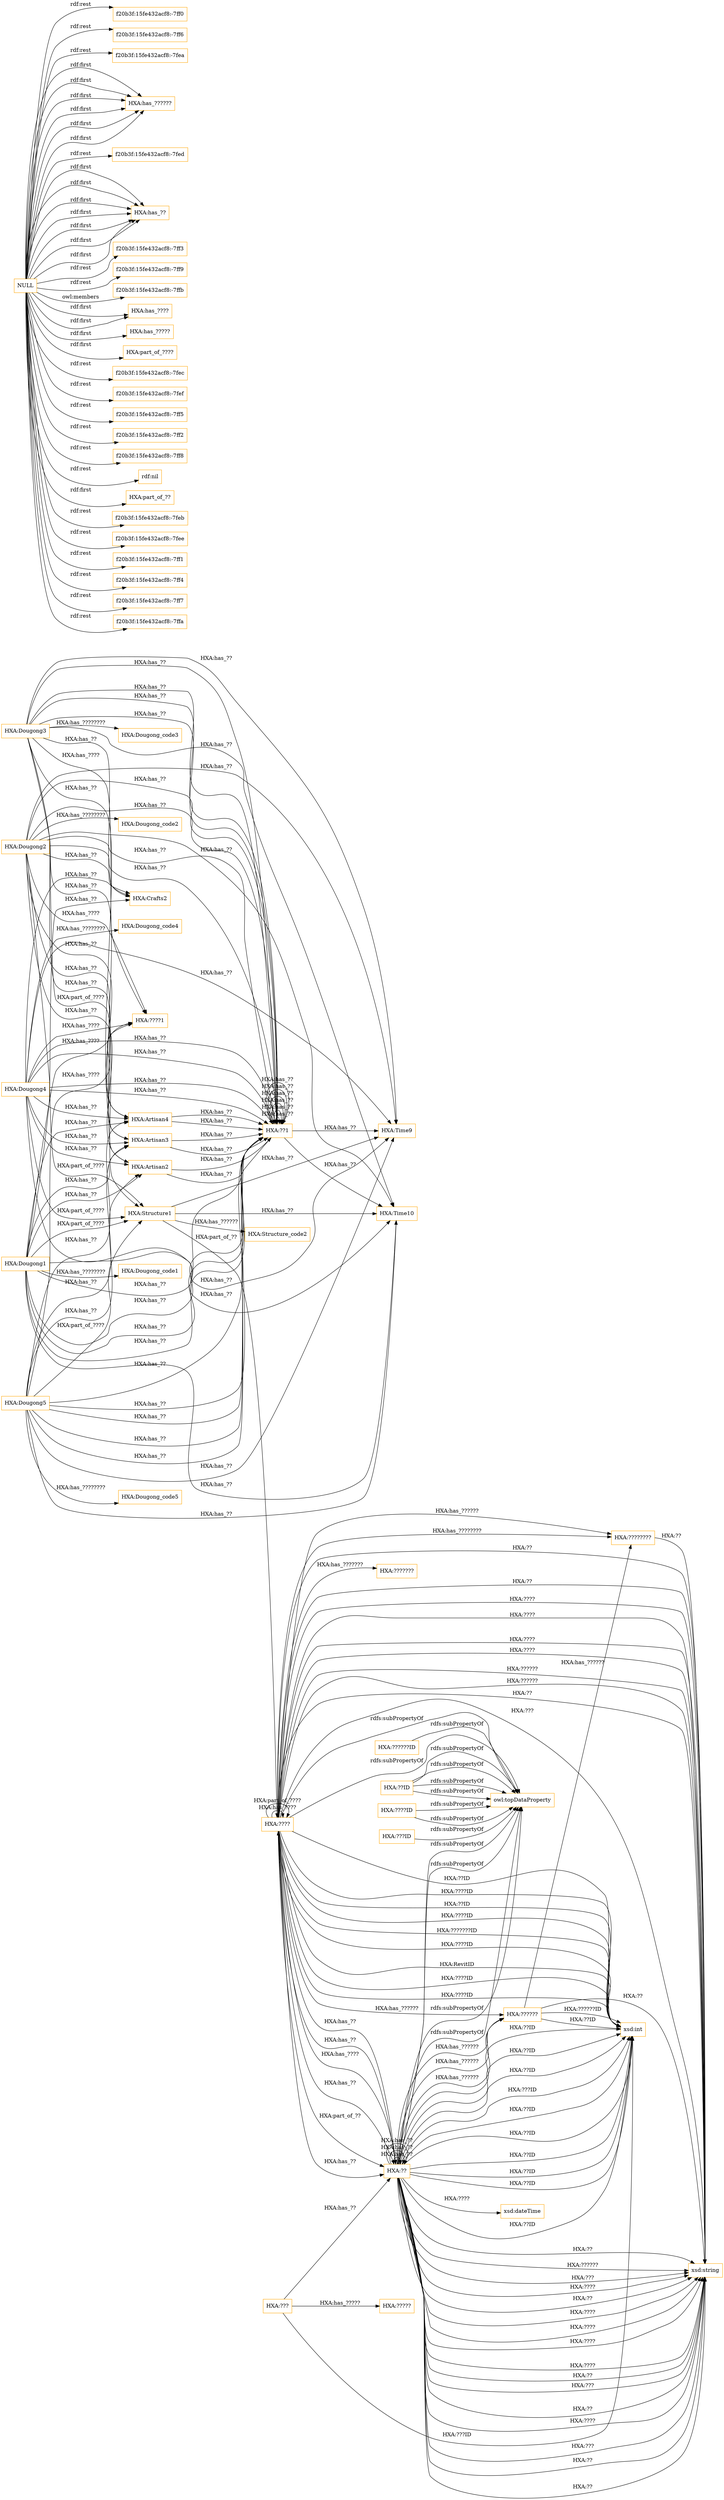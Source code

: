 digraph ar2dtool_diagram { 
rankdir=LR;
size="1501"
node [shape = rectangle, color="orange"]; "HXA:??????" "HXA:????????" "HXA:????" "HXA:??" "HXA:????" "HXA:???????" "HXA:??" "HXA:??????" "HXA:????" "HXA:??" "HXA:??????" "HXA:??" "HXA:???" "HXA:??" "HXA:??????" "HXA:????????" "HXA:??" "HXA:????????" "HXA:??" "HXA:??" "HXA:????" "HXA:????" "HXA:??" "HXA:??????" "HXA:??" "HXA:??" "HXA:?????" "HXA:????" ; /*classes style*/
	"HXA:??" -> "owl:topDataProperty" [ label = "rdfs:subPropertyOf" ];
	"HXA:Structure1" -> "HXA:Time10" [ label = "HXA:has_??" ];
	"HXA:Structure1" -> "HXA:Time9" [ label = "HXA:has_??" ];
	"HXA:Structure1" -> "HXA:????" [ label = "HXA:part_of_??" ];
	"HXA:Structure1" -> "HXA:Structure_code2" [ label = "HXA:has_??????" ];
	"HXA:Dougong4" -> "HXA:??1" [ label = "HXA:has_??" ];
	"HXA:Dougong4" -> "HXA:Structure1" [ label = "HXA:part_of_????" ];
	"HXA:Dougong4" -> "HXA:Artisan4" [ label = "HXA:has_??" ];
	"HXA:Dougong4" -> "HXA:??1" [ label = "HXA:has_??" ];
	"HXA:Dougong4" -> "HXA:Crafts2" [ label = "HXA:has_??" ];
	"HXA:Dougong4" -> "HXA:??1" [ label = "HXA:has_??" ];
	"HXA:Dougong4" -> "HXA:Artisan2" [ label = "HXA:has_??" ];
	"HXA:Dougong4" -> "HXA:Time9" [ label = "HXA:has_??" ];
	"HXA:Dougong4" -> "HXA:??1" [ label = "HXA:has_??" ];
	"HXA:Dougong4" -> "HXA:????1" [ label = "HXA:has_????" ];
	"HXA:Dougong4" -> "HXA:Dougong_code4" [ label = "HXA:has_????????" ];
	"HXA:Dougong4" -> "HXA:Artisan3" [ label = "HXA:has_??" ];
	"HXA:Dougong4" -> "HXA:Time10" [ label = "HXA:has_??" ];
	"HXA:??ID" -> "owl:topDataProperty" [ label = "rdfs:subPropertyOf" ];
	"HXA:????ID" -> "owl:topDataProperty" [ label = "rdfs:subPropertyOf" ];
	"HXA:??" -> "owl:topDataProperty" [ label = "rdfs:subPropertyOf" ];
	"HXA:??" -> "owl:topDataProperty" [ label = "rdfs:subPropertyOf" ];
	"HXA:??" -> "owl:topDataProperty" [ label = "rdfs:subPropertyOf" ];
	"HXA:Dougong3" -> "HXA:Artisan3" [ label = "HXA:has_??" ];
	"HXA:Dougong3" -> "HXA:Crafts2" [ label = "HXA:has_??" ];
	"HXA:Dougong3" -> "HXA:??1" [ label = "HXA:has_??" ];
	"HXA:Dougong3" -> "HXA:Time9" [ label = "HXA:has_??" ];
	"HXA:Dougong3" -> "HXA:Dougong_code3" [ label = "HXA:has_????????" ];
	"HXA:Dougong3" -> "HXA:??1" [ label = "HXA:has_??" ];
	"HXA:Dougong3" -> "HXA:Time10" [ label = "HXA:has_??" ];
	"HXA:Dougong3" -> "HXA:??1" [ label = "HXA:has_??" ];
	"HXA:Dougong3" -> "HXA:Artisan2" [ label = "HXA:has_??" ];
	"HXA:Dougong3" -> "HXA:??1" [ label = "HXA:has_??" ];
	"HXA:Dougong3" -> "HXA:Structure1" [ label = "HXA:part_of_????" ];
	"HXA:Dougong3" -> "HXA:????1" [ label = "HXA:has_????" ];
	"HXA:Dougong3" -> "HXA:Artisan4" [ label = "HXA:has_??" ];
	"HXA:Artisan4" -> "HXA:??1" [ label = "HXA:has_??" ];
	"HXA:Artisan4" -> "HXA:??1" [ label = "HXA:has_??" ];
	"HXA:????ID" -> "owl:topDataProperty" [ label = "rdfs:subPropertyOf" ];
	"HXA:Dougong2" -> "HXA:??1" [ label = "HXA:has_??" ];
	"HXA:Dougong2" -> "HXA:Artisan2" [ label = "HXA:has_??" ];
	"HXA:Dougong2" -> "HXA:Structure1" [ label = "HXA:part_of_????" ];
	"HXA:Dougong2" -> "HXA:??1" [ label = "HXA:has_??" ];
	"HXA:Dougong2" -> "HXA:Crafts2" [ label = "HXA:has_??" ];
	"HXA:Dougong2" -> "HXA:????1" [ label = "HXA:has_????" ];
	"HXA:Dougong2" -> "HXA:Dougong_code2" [ label = "HXA:has_????????" ];
	"HXA:Dougong2" -> "HXA:Time9" [ label = "HXA:has_??" ];
	"HXA:Dougong2" -> "HXA:??1" [ label = "HXA:has_??" ];
	"HXA:Dougong2" -> "HXA:Time10" [ label = "HXA:has_??" ];
	"HXA:Dougong2" -> "HXA:Artisan3" [ label = "HXA:has_??" ];
	"HXA:Dougong2" -> "HXA:??1" [ label = "HXA:has_??" ];
	"HXA:Dougong2" -> "HXA:Artisan4" [ label = "HXA:has_??" ];
	"HXA:Artisan3" -> "HXA:??1" [ label = "HXA:has_??" ];
	"HXA:Artisan3" -> "HXA:??1" [ label = "HXA:has_??" ];
	"HXA:???ID" -> "owl:topDataProperty" [ label = "rdfs:subPropertyOf" ];
	"HXA:Dougong1" -> "HXA:??1" [ label = "HXA:has_??" ];
	"HXA:Dougong1" -> "HXA:Crafts2" [ label = "HXA:has_??" ];
	"HXA:Dougong1" -> "HXA:Time9" [ label = "HXA:has_??" ];
	"HXA:Dougong1" -> "HXA:??1" [ label = "HXA:has_??" ];
	"HXA:Dougong1" -> "HXA:Time10" [ label = "HXA:has_??" ];
	"HXA:Dougong1" -> "HXA:??1" [ label = "HXA:has_??" ];
	"HXA:Dougong1" -> "HXA:Artisan2" [ label = "HXA:has_??" ];
	"HXA:Dougong1" -> "HXA:Artisan4" [ label = "HXA:has_??" ];
	"HXA:Dougong1" -> "HXA:??1" [ label = "HXA:has_??" ];
	"HXA:Dougong1" -> "HXA:????1" [ label = "HXA:has_????" ];
	"HXA:Dougong1" -> "HXA:Structure1" [ label = "HXA:part_of_????" ];
	"HXA:Dougong1" -> "HXA:Dougong_code1" [ label = "HXA:has_????????" ];
	"HXA:Dougong1" -> "HXA:Artisan3" [ label = "HXA:has_??" ];
	"NULL" -> "f20b3f:15fe432acf8:-7ff0" [ label = "rdf:rest" ];
	"NULL" -> "f20b3f:15fe432acf8:-7ff6" [ label = "rdf:rest" ];
	"NULL" -> "f20b3f:15fe432acf8:-7fea" [ label = "rdf:rest" ];
	"NULL" -> "HXA:has_??????" [ label = "rdf:first" ];
	"NULL" -> "f20b3f:15fe432acf8:-7fed" [ label = "rdf:rest" ];
	"NULL" -> "HXA:has_??" [ label = "rdf:first" ];
	"NULL" -> "HXA:has_??????" [ label = "rdf:first" ];
	"NULL" -> "f20b3f:15fe432acf8:-7ff3" [ label = "rdf:rest" ];
	"NULL" -> "f20b3f:15fe432acf8:-7ff9" [ label = "rdf:rest" ];
	"NULL" -> "f20b3f:15fe432acf8:-7ffb" [ label = "owl:members" ];
	"NULL" -> "HXA:has_????" [ label = "rdf:first" ];
	"NULL" -> "HXA:has_?????" [ label = "rdf:first" ];
	"NULL" -> "HXA:has_??" [ label = "rdf:first" ];
	"NULL" -> "HXA:has_??" [ label = "rdf:first" ];
	"NULL" -> "HXA:has_????" [ label = "rdf:first" ];
	"NULL" -> "HXA:part_of_????" [ label = "rdf:first" ];
	"NULL" -> "HXA:has_??" [ label = "rdf:first" ];
	"NULL" -> "f20b3f:15fe432acf8:-7fec" [ label = "rdf:rest" ];
	"NULL" -> "f20b3f:15fe432acf8:-7fef" [ label = "rdf:rest" ];
	"NULL" -> "f20b3f:15fe432acf8:-7ff5" [ label = "rdf:rest" ];
	"NULL" -> "f20b3f:15fe432acf8:-7ff2" [ label = "rdf:rest" ];
	"NULL" -> "HXA:has_??" [ label = "rdf:first" ];
	"NULL" -> "f20b3f:15fe432acf8:-7ff8" [ label = "rdf:rest" ];
	"NULL" -> "HXA:has_??????" [ label = "rdf:first" ];
	"NULL" -> "HXA:has_??" [ label = "rdf:first" ];
	"NULL" -> "rdf:nil" [ label = "rdf:rest" ];
	"NULL" -> "HXA:part_of_??" [ label = "rdf:first" ];
	"NULL" -> "HXA:has_??????" [ label = "rdf:first" ];
	"NULL" -> "HXA:has_??????" [ label = "rdf:first" ];
	"NULL" -> "f20b3f:15fe432acf8:-7feb" [ label = "rdf:rest" ];
	"NULL" -> "f20b3f:15fe432acf8:-7fee" [ label = "rdf:rest" ];
	"NULL" -> "f20b3f:15fe432acf8:-7ff1" [ label = "rdf:rest" ];
	"NULL" -> "f20b3f:15fe432acf8:-7ff4" [ label = "rdf:rest" ];
	"NULL" -> "f20b3f:15fe432acf8:-7ff7" [ label = "rdf:rest" ];
	"NULL" -> "HXA:has_??????" [ label = "rdf:first" ];
	"NULL" -> "HXA:has_??" [ label = "rdf:first" ];
	"NULL" -> "f20b3f:15fe432acf8:-7ffa" [ label = "rdf:rest" ];
	"HXA:Artisan2" -> "HXA:??1" [ label = "HXA:has_??" ];
	"HXA:Artisan2" -> "HXA:??1" [ label = "HXA:has_??" ];
	"HXA:??ID" -> "owl:topDataProperty" [ label = "rdfs:subPropertyOf" ];
	"HXA:??1" -> "HXA:??1" [ label = "HXA:has_??" ];
	"HXA:??1" -> "HXA:??1" [ label = "HXA:has_??" ];
	"HXA:??1" -> "HXA:Time9" [ label = "HXA:has_??" ];
	"HXA:??1" -> "HXA:??1" [ label = "HXA:has_??" ];
	"HXA:??1" -> "HXA:??1" [ label = "HXA:has_??" ];
	"HXA:??1" -> "HXA:Time10" [ label = "HXA:has_??" ];
	"HXA:??1" -> "HXA:??1" [ label = "HXA:has_??" ];
	"HXA:??1" -> "HXA:??1" [ label = "HXA:has_??" ];
	"HXA:??ID" -> "owl:topDataProperty" [ label = "rdfs:subPropertyOf" ];
	"HXA:??????ID" -> "owl:topDataProperty" [ label = "rdfs:subPropertyOf" ];
	"HXA:????" -> "owl:topDataProperty" [ label = "rdfs:subPropertyOf" ];
	"HXA:Dougong5" -> "HXA:Artisan3" [ label = "HXA:has_??" ];
	"HXA:Dougong5" -> "HXA:????1" [ label = "HXA:has_????" ];
	"HXA:Dougong5" -> "HXA:Artisan2" [ label = "HXA:has_??" ];
	"HXA:Dougong5" -> "HXA:??1" [ label = "HXA:has_??" ];
	"HXA:Dougong5" -> "HXA:Time10" [ label = "HXA:has_??" ];
	"HXA:Dougong5" -> "HXA:??1" [ label = "HXA:has_??" ];
	"HXA:Dougong5" -> "HXA:Structure1" [ label = "HXA:part_of_????" ];
	"HXA:Dougong5" -> "HXA:??1" [ label = "HXA:has_??" ];
	"HXA:Dougong5" -> "HXA:Artisan4" [ label = "HXA:has_??" ];
	"HXA:Dougong5" -> "HXA:??1" [ label = "HXA:has_??" ];
	"HXA:Dougong5" -> "HXA:Dougong_code5" [ label = "HXA:has_????????" ];
	"HXA:Dougong5" -> "HXA:??1" [ label = "HXA:has_??" ];
	"HXA:Dougong5" -> "HXA:Time9" [ label = "HXA:has_??" ];
	"HXA:??ID" -> "owl:topDataProperty" [ label = "rdfs:subPropertyOf" ];
	"HXA:????" -> "owl:topDataProperty" [ label = "rdfs:subPropertyOf" ];
	"HXA:????" -> "xsd:string" [ label = "HXA:??" ];
	"HXA:????" -> "xsd:int" [ label = "HXA:RevitID" ];
	"HXA:????" -> "xsd:int" [ label = "HXA:????ID" ];
	"HXA:????" -> "xsd:string" [ label = "HXA:??" ];
	"HXA:??" -> "xsd:int" [ label = "HXA:??ID" ];
	"HXA:??" -> "xsd:int" [ label = "HXA:??ID" ];
	"HXA:???" -> "HXA:??" [ label = "HXA:has_??" ];
	"HXA:??" -> "xsd:int" [ label = "HXA:??ID" ];
	"HXA:??" -> "HXA:????" [ label = "HXA:has_????" ];
	"HXA:????" -> "HXA:????" [ label = "HXA:has_????" ];
	"HXA:??" -> "xsd:string" [ label = "HXA:??" ];
	"HXA:??" -> "HXA:??" [ label = "HXA:has_??" ];
	"HXA:???" -> "HXA:?????" [ label = "HXA:has_?????" ];
	"HXA:??????" -> "xsd:string" [ label = "HXA:??" ];
	"HXA:????????" -> "xsd:string" [ label = "HXA:??" ];
	"HXA:????" -> "xsd:string" [ label = "HXA:????" ];
	"HXA:??" -> "HXA:??????" [ label = "HXA:has_??????" ];
	"HXA:????" -> "xsd:string" [ label = "HXA:????" ];
	"HXA:??????" -> "xsd:int" [ label = "HXA:??ID" ];
	"HXA:????" -> "HXA:??" [ label = "HXA:has_??" ];
	"HXA:??" -> "xsd:int" [ label = "HXA:??ID" ];
	"HXA:??" -> "xsd:int" [ label = "HXA:??ID" ];
	"HXA:??????" -> "xsd:int" [ label = "HXA:??????ID" ];
	"HXA:????" -> "xsd:int" [ label = "HXA:????ID" ];
	"HXA:??" -> "xsd:string" [ label = "HXA:??????" ];
	"HXA:??" -> "xsd:string" [ label = "HXA:???" ];
	"HXA:????" -> "xsd:string" [ label = "HXA:????" ];
	"HXA:????" -> "HXA:????" [ label = "HXA:part_of_????" ];
	"HXA:??" -> "xsd:int" [ label = "HXA:??ID" ];
	"HXA:??" -> "xsd:dateTime" [ label = "HXA:????" ];
	"HXA:????" -> "xsd:string" [ label = "HXA:????" ];
	"HXA:????" -> "HXA:??????" [ label = "HXA:has_??????" ];
	"HXA:????" -> "xsd:int" [ label = "HXA:????ID" ];
	"HXA:????" -> "HXA:??" [ label = "HXA:part_of_??" ];
	"HXA:??" -> "xsd:string" [ label = "HXA:????" ];
	"HXA:??" -> "xsd:string" [ label = "HXA:????" ];
	"HXA:????" -> "xsd:string" [ label = "HXA:??????" ];
	"HXA:????" -> "HXA:??" [ label = "HXA:has_??" ];
	"HXA:????" -> "HXA:???????" [ label = "HXA:has_???????" ];
	"HXA:????" -> "xsd:string" [ label = "HXA:??????" ];
	"HXA:????" -> "HXA:????????" [ label = "HXA:has_??????" ];
	"HXA:??" -> "xsd:string" [ label = "HXA:??" ];
	"HXA:??" -> "HXA:??" [ label = "HXA:has_??" ];
	"HXA:????" -> "xsd:int" [ label = "HXA:??ID" ];
	"HXA:??" -> "xsd:int" [ label = "HXA:??ID" ];
	"HXA:??" -> "HXA:??" [ label = "HXA:has_??" ];
	"HXA:??" -> "xsd:string" [ label = "HXA:???" ];
	"HXA:????" -> "xsd:int" [ label = "HXA:??ID" ];
	"HXA:??" -> "xsd:string" [ label = "HXA:??" ];
	"HXA:????" -> "xsd:int" [ label = "HXA:????ID" ];
	"HXA:??" -> "xsd:int" [ label = "HXA:??ID" ];
	"HXA:???" -> "xsd:int" [ label = "HXA:???ID" ];
	"HXA:??" -> "HXA:??????" [ label = "HXA:has_??????" ];
	"HXA:??" -> "HXA:??????" [ label = "HXA:has_??????" ];
	"HXA:??" -> "xsd:string" [ label = "HXA:????" ];
	"HXA:??" -> "xsd:int" [ label = "HXA:???ID" ];
	"HXA:??" -> "xsd:string" [ label = "HXA:???" ];
	"HXA:??" -> "xsd:int" [ label = "HXA:??ID" ];
	"HXA:??" -> "xsd:string" [ label = "HXA:??" ];
	"HXA:??" -> "xsd:string" [ label = "HXA:??" ];
	"HXA:????" -> "HXA:????????" [ label = "HXA:has_????????" ];
	"HXA:??" -> "xsd:string" [ label = "HXA:??" ];
	"HXA:????" -> "xsd:int" [ label = "HXA:???????ID" ];
	"HXA:????" -> "HXA:??" [ label = "HXA:has_??" ];
	"HXA:??" -> "xsd:string" [ label = "HXA:????" ];
	"HXA:??" -> "xsd:string" [ label = "HXA:????" ];
	"HXA:??????" -> "HXA:????????" [ label = "HXA:has_??????" ];
	"HXA:????" -> "xsd:string" [ label = "HXA:??" ];
	"HXA:????" -> "HXA:??" [ label = "HXA:has_??" ];
	"HXA:????" -> "xsd:int" [ label = "HXA:????ID" ];
	"HXA:????" -> "xsd:string" [ label = "HXA:???" ];
	"HXA:??" -> "xsd:string" [ label = "HXA:????" ];

}
